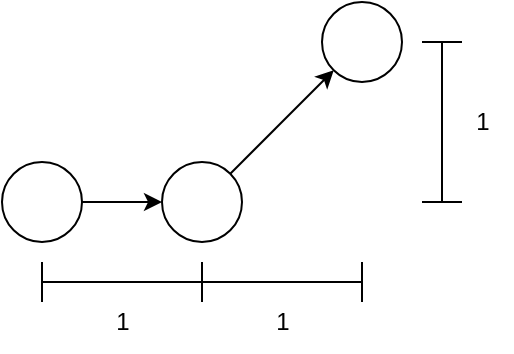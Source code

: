<mxfile version="20.3.6" type="github">
  <diagram id="Yd_oRpdHegWmuZ6YDYyH" name="第 1 页">
    <mxGraphModel dx="1037" dy="569" grid="1" gridSize="10" guides="1" tooltips="1" connect="1" arrows="1" fold="1" page="1" pageScale="1" pageWidth="980" pageHeight="1390" math="0" shadow="0">
      <root>
        <mxCell id="0" />
        <mxCell id="1" parent="0" />
        <mxCell id="YOpwoYv_o1YAJYP0OW92-1" value="" style="ellipse;whiteSpace=wrap;html=1;aspect=fixed;" vertex="1" parent="1">
          <mxGeometry x="400" y="240" width="40" height="40" as="geometry" />
        </mxCell>
        <mxCell id="YOpwoYv_o1YAJYP0OW92-2" value="" style="endArrow=classic;html=1;rounded=0;exitX=1;exitY=0.5;exitDx=0;exitDy=0;" edge="1" parent="1" source="YOpwoYv_o1YAJYP0OW92-1">
          <mxGeometry width="50" height="50" relative="1" as="geometry">
            <mxPoint x="460" y="320" as="sourcePoint" />
            <mxPoint x="480" y="260" as="targetPoint" />
          </mxGeometry>
        </mxCell>
        <mxCell id="YOpwoYv_o1YAJYP0OW92-3" value="" style="ellipse;whiteSpace=wrap;html=1;aspect=fixed;" vertex="1" parent="1">
          <mxGeometry x="480" y="240" width="40" height="40" as="geometry" />
        </mxCell>
        <mxCell id="YOpwoYv_o1YAJYP0OW92-4" value="" style="ellipse;whiteSpace=wrap;html=1;aspect=fixed;" vertex="1" parent="1">
          <mxGeometry x="560" y="160" width="40" height="40" as="geometry" />
        </mxCell>
        <mxCell id="YOpwoYv_o1YAJYP0OW92-5" value="" style="endArrow=classic;html=1;rounded=0;entryX=0;entryY=1;entryDx=0;entryDy=0;exitX=1;exitY=0;exitDx=0;exitDy=0;" edge="1" parent="1" source="YOpwoYv_o1YAJYP0OW92-3" target="YOpwoYv_o1YAJYP0OW92-4">
          <mxGeometry width="50" height="50" relative="1" as="geometry">
            <mxPoint x="460" y="320" as="sourcePoint" />
            <mxPoint x="510" y="270" as="targetPoint" />
          </mxGeometry>
        </mxCell>
        <mxCell id="YOpwoYv_o1YAJYP0OW92-8" value="" style="shape=crossbar;whiteSpace=wrap;html=1;rounded=1;" vertex="1" parent="1">
          <mxGeometry x="500" y="290" width="80" height="20" as="geometry" />
        </mxCell>
        <mxCell id="YOpwoYv_o1YAJYP0OW92-11" value="" style="shape=crossbar;whiteSpace=wrap;html=1;rounded=1;direction=south;" vertex="1" parent="1">
          <mxGeometry x="610" y="180" width="20" height="80" as="geometry" />
        </mxCell>
        <mxCell id="YOpwoYv_o1YAJYP0OW92-12" value="1" style="text;html=1;align=center;verticalAlign=middle;resizable=0;points=[];autosize=1;strokeColor=none;fillColor=none;" vertex="1" parent="1">
          <mxGeometry x="625" y="205" width="30" height="30" as="geometry" />
        </mxCell>
        <mxCell id="YOpwoYv_o1YAJYP0OW92-13" value="" style="shape=crossbar;whiteSpace=wrap;html=1;rounded=1;" vertex="1" parent="1">
          <mxGeometry x="420" y="290" width="80" height="20" as="geometry" />
        </mxCell>
        <mxCell id="YOpwoYv_o1YAJYP0OW92-14" value="1" style="text;html=1;align=center;verticalAlign=middle;resizable=0;points=[];autosize=1;strokeColor=none;fillColor=none;" vertex="1" parent="1">
          <mxGeometry x="445" y="305" width="30" height="30" as="geometry" />
        </mxCell>
        <mxCell id="YOpwoYv_o1YAJYP0OW92-15" value="1" style="text;html=1;align=center;verticalAlign=middle;resizable=0;points=[];autosize=1;strokeColor=none;fillColor=none;" vertex="1" parent="1">
          <mxGeometry x="525" y="305" width="30" height="30" as="geometry" />
        </mxCell>
      </root>
    </mxGraphModel>
  </diagram>
</mxfile>
